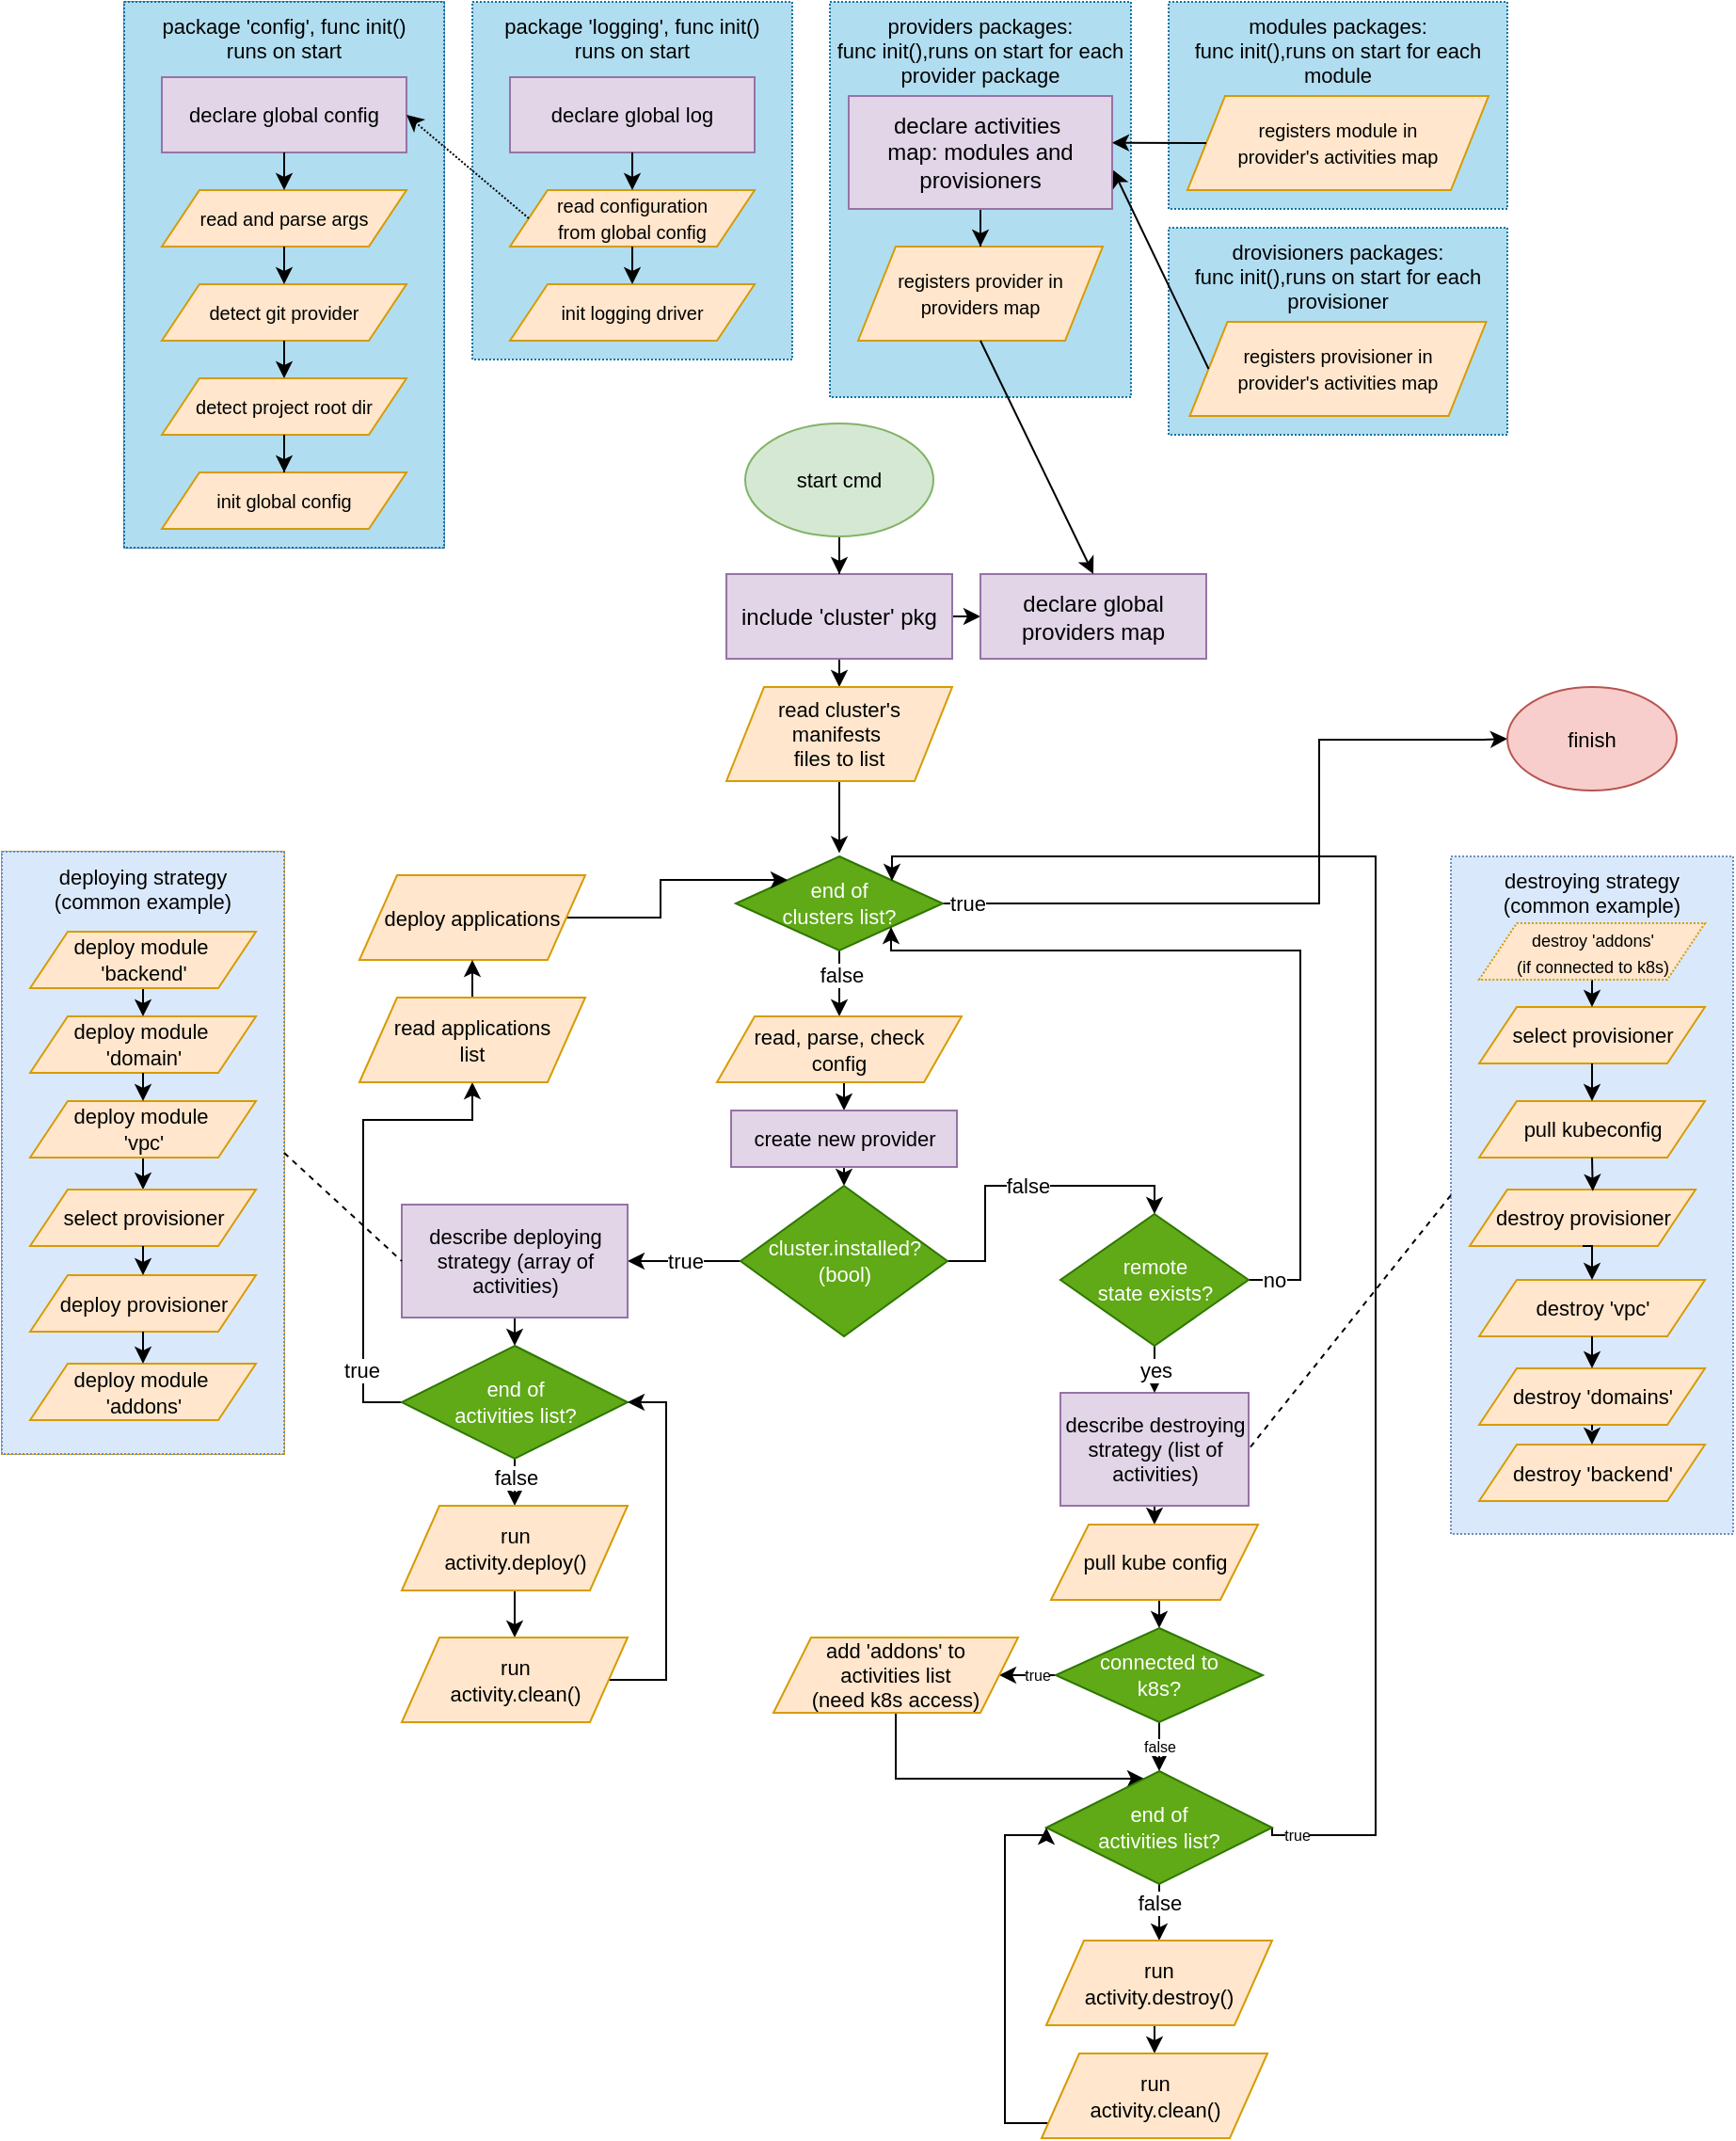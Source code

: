 <mxfile version="13.6.5" type="google"><diagram id="lv8hJAXQRjasITByGZXB" name="Page-1"><mxGraphModel dx="1809" dy="511" grid="1" gridSize="10" guides="1" tooltips="1" connect="1" arrows="1" fold="1" page="1" pageScale="1" pageWidth="827" pageHeight="1169" math="0" shadow="0"><root><mxCell id="0"/><mxCell id="1" parent="0"/><mxCell id="gsZpQvpNdaQD1JPp3SY0-86" style="edgeStyle=orthogonalEdgeStyle;rounded=0;orthogonalLoop=1;jettySize=auto;html=1;exitX=1;exitY=0.5;exitDx=0;exitDy=0;entryX=0;entryY=0.5;entryDx=0;entryDy=0;fontSize=11;" parent="1" source="gsZpQvpNdaQD1JPp3SY0-14" target="gsZpQvpNdaQD1JPp3SY0-84" edge="1"><mxGeometry relative="1" as="geometry"/></mxCell><mxCell id="gsZpQvpNdaQD1JPp3SY0-122" style="edgeStyle=orthogonalEdgeStyle;rounded=0;orthogonalLoop=1;jettySize=auto;html=1;exitX=0.5;exitY=1;exitDx=0;exitDy=0;entryX=0.5;entryY=0;entryDx=0;entryDy=0;fontSize=11;" parent="1" source="gsZpQvpNdaQD1JPp3SY0-14" target="gsZpQvpNdaQD1JPp3SY0-121" edge="1"><mxGeometry relative="1" as="geometry"/></mxCell><mxCell id="gsZpQvpNdaQD1JPp3SY0-14" value="include 'cluster' pkg" style="rounded=0;whiteSpace=wrap;html=1;fillColor=#e1d5e7;strokeColor=#9673a6;" parent="1" vertex="1"><mxGeometry x="335" y="324" width="120" height="45" as="geometry"/></mxCell><mxCell id="gsZpQvpNdaQD1JPp3SY0-26" value="" style="group" parent="1" vertex="1" connectable="0"><mxGeometry x="200" y="20" width="170" height="240" as="geometry"/></mxCell><mxCell id="gsZpQvpNdaQD1JPp3SY0-27" value="package 'logging', func init()&#10;runs on start" style="rounded=0;whiteSpace=wrap;dashed=1;dashPattern=1 1;labelPosition=center;verticalLabelPosition=middle;align=center;verticalAlign=top;horizontal=1;fontSize=11;fillColor=#b1ddf0;strokeColor=#10739e;" parent="gsZpQvpNdaQD1JPp3SY0-26" vertex="1"><mxGeometry width="170" height="190" as="geometry"/></mxCell><mxCell id="gsZpQvpNdaQD1JPp3SY0-28" value="declare global log" style="rounded=0;whiteSpace=wrap;html=1;labelBackgroundColor=none;fontSize=11;align=center;fillColor=#e1d5e7;strokeColor=#9673a6;" parent="gsZpQvpNdaQD1JPp3SY0-26" vertex="1"><mxGeometry x="20" y="40" width="130" height="40" as="geometry"/></mxCell><mxCell id="gsZpQvpNdaQD1JPp3SY0-29" value="&lt;font style=&quot;font-size: 10px&quot;&gt;read configuration&lt;br&gt;from global config&lt;br&gt;&lt;/font&gt;" style="shape=parallelogram;perimeter=parallelogramPerimeter;whiteSpace=wrap;html=1;fixedSize=1;labelBackgroundColor=none;fontSize=11;align=center;fillColor=#ffe6cc;strokeColor=#d79b00;" parent="gsZpQvpNdaQD1JPp3SY0-26" vertex="1"><mxGeometry x="20" y="100" width="130" height="30" as="geometry"/></mxCell><mxCell id="gsZpQvpNdaQD1JPp3SY0-30" style="edgeStyle=orthogonalEdgeStyle;rounded=0;orthogonalLoop=1;jettySize=auto;html=1;exitX=0.5;exitY=1;exitDx=0;exitDy=0;entryX=0.5;entryY=0;entryDx=0;entryDy=0;fontSize=11;" parent="gsZpQvpNdaQD1JPp3SY0-26" source="gsZpQvpNdaQD1JPp3SY0-28" target="gsZpQvpNdaQD1JPp3SY0-29" edge="1"><mxGeometry relative="1" as="geometry"/></mxCell><mxCell id="gsZpQvpNdaQD1JPp3SY0-32" value="&lt;span style=&quot;font-size: 10px&quot;&gt;init logging driver&lt;/span&gt;" style="shape=parallelogram;perimeter=parallelogramPerimeter;whiteSpace=wrap;html=1;fixedSize=1;labelBackgroundColor=none;fontSize=11;align=center;fillColor=#ffe6cc;strokeColor=#d79b00;" parent="gsZpQvpNdaQD1JPp3SY0-26" vertex="1"><mxGeometry x="20" y="150" width="130" height="30" as="geometry"/></mxCell><mxCell id="gsZpQvpNdaQD1JPp3SY0-33" style="edgeStyle=orthogonalEdgeStyle;rounded=0;orthogonalLoop=1;jettySize=auto;html=1;exitX=0.5;exitY=1;exitDx=0;exitDy=0;entryX=0.5;entryY=0;entryDx=0;entryDy=0;fontSize=11;" parent="gsZpQvpNdaQD1JPp3SY0-26" source="gsZpQvpNdaQD1JPp3SY0-29" target="gsZpQvpNdaQD1JPp3SY0-32" edge="1"><mxGeometry relative="1" as="geometry"/></mxCell><mxCell id="gsZpQvpNdaQD1JPp3SY0-35" style="edgeStyle=orthogonalEdgeStyle;rounded=0;orthogonalLoop=1;jettySize=auto;html=1;exitX=0.5;exitY=1;exitDx=0;exitDy=0;fontSize=11;" parent="gsZpQvpNdaQD1JPp3SY0-26" source="gsZpQvpNdaQD1JPp3SY0-27" target="gsZpQvpNdaQD1JPp3SY0-27" edge="1"><mxGeometry relative="1" as="geometry"/></mxCell><mxCell id="gsZpQvpNdaQD1JPp3SY0-41" value="" style="group;fillColor=#dae8fc;strokeColor=#6c8ebf;" parent="1" vertex="1" connectable="0"><mxGeometry x="15" y="20" width="170" height="290" as="geometry"/></mxCell><mxCell id="gsZpQvpNdaQD1JPp3SY0-15" value="package 'config', func init()&#10;runs on start" style="rounded=0;whiteSpace=wrap;dashed=1;dashPattern=1 1;labelPosition=center;verticalLabelPosition=middle;align=center;verticalAlign=top;horizontal=1;fontSize=11;container=0;fillColor=#b1ddf0;strokeColor=#10739e;" parent="gsZpQvpNdaQD1JPp3SY0-41" vertex="1"><mxGeometry width="170" height="290" as="geometry"/></mxCell><mxCell id="gsZpQvpNdaQD1JPp3SY0-16" value="declare global config" style="rounded=0;whiteSpace=wrap;html=1;labelBackgroundColor=none;fontSize=11;align=center;container=0;fillColor=#e1d5e7;strokeColor=#9673a6;" parent="gsZpQvpNdaQD1JPp3SY0-41" vertex="1"><mxGeometry x="20" y="40" width="130" height="40" as="geometry"/></mxCell><mxCell id="gsZpQvpNdaQD1JPp3SY0-17" value="&lt;font style=&quot;font-size: 10px&quot;&gt;read and parse args&lt;/font&gt;" style="shape=parallelogram;perimeter=parallelogramPerimeter;whiteSpace=wrap;html=1;fixedSize=1;labelBackgroundColor=none;fontSize=11;align=center;container=0;fillColor=#ffe6cc;strokeColor=#d79b00;" parent="gsZpQvpNdaQD1JPp3SY0-41" vertex="1"><mxGeometry x="20" y="100" width="130" height="30" as="geometry"/></mxCell><mxCell id="gsZpQvpNdaQD1JPp3SY0-18" style="edgeStyle=orthogonalEdgeStyle;rounded=0;orthogonalLoop=1;jettySize=auto;html=1;exitX=0.5;exitY=1;exitDx=0;exitDy=0;entryX=0.5;entryY=0;entryDx=0;entryDy=0;fontSize=11;" parent="gsZpQvpNdaQD1JPp3SY0-41" source="gsZpQvpNdaQD1JPp3SY0-16" target="gsZpQvpNdaQD1JPp3SY0-17" edge="1"><mxGeometry relative="1" as="geometry"/></mxCell><mxCell id="gsZpQvpNdaQD1JPp3SY0-19" value="&lt;font style=&quot;font-size: 10px&quot;&gt;detect git provider&lt;/font&gt;&lt;span style=&quot;color: rgba(0 , 0 , 0 , 0) ; font-family: monospace ; font-size: 0px&quot;&gt;%3CmxGraphModel%3E%3Croot%3E%3CmxCell%20id%3D%220%22%2F%3E%3CmxCell%20id%3D%221%22%20parent%3D%220%22%2F%3E%3CmxCell%20id%3D%222%22%20value%3D%22%26lt%3Bfont%20style%3D%26quot%3Bfont-size%3A%2010px%26quot%3B%26gt%3BRead%20and%20parse%20args%26lt%3B%2Ffont%26gt%3B%22%20style%3D%22shape%3Dparallelogram%3Bperimeter%3DparallelogramPerimeter%3BwhiteSpace%3Dwrap%3Bhtml%3D1%3BfixedSize%3D1%3BlabelBackgroundColor%3D%23FFFFFF%3BfontSize%3D11%3Balign%3Dcenter%3B%22%20vertex%3D%221%22%20parent%3D%221%22%3E%3CmxGeometry%20x%3D%22190%22%20y%3D%22130%22%20width%3D%22130%22%20height%3D%2230%22%20as%3D%22geometry%22%2F%3E%3C%2FmxCell%3E%3C%2Froot%3E%3C%2FmxGraphModel%3E&lt;/span&gt;&lt;span style=&quot;color: rgba(0 , 0 , 0 , 0) ; font-family: monospace ; font-size: 0px&quot;&gt;%3CmxGraphModel%3E%3Croot%3E%3CmxCell%20id%3D%220%22%2F%3E%3CmxCell%20id%3D%221%22%20parent%3D%220%22%2F%3E%3CmxCell%20id%3D%222%22%20value%3D%22%26lt%3Bfont%20style%3D%26quot%3Bfont-size%3A%2010px%26quot%3B%26gt%3BRead%20and%20parse%20args%26lt%3B%2Ffont%26gt%3B%22%20style%3D%22shape%3Dparallelogram%3Bperimeter%3DparallelogramPerimeter%3BwhiteSpace%3Dwrap%3Bhtml%3D1%3BfixedSize%3D1%3BlabelBackgroundColor%3D%23FFFFFF%3BfontSize%3D11%3Balign%3Dcenter%3B%22%20vertex%3D%221%22%20parent%3D%221%22%3E%3CmxGeometry%20x%3D%22190%22%20y%3D%22130%22%20width%3D%22130%22%20height%3D%2230%22%20as%3D%22geometry%22%2F%3E%3C%2FmxCell%3E%3C%2Froot%3E%3C%2FmxGraphModel%3E&lt;/span&gt;" style="shape=parallelogram;perimeter=parallelogramPerimeter;whiteSpace=wrap;html=1;fixedSize=1;labelBackgroundColor=none;fontSize=11;align=center;container=0;fillColor=#ffe6cc;strokeColor=#d79b00;" parent="gsZpQvpNdaQD1JPp3SY0-41" vertex="1"><mxGeometry x="20" y="150" width="130" height="30" as="geometry"/></mxCell><mxCell id="gsZpQvpNdaQD1JPp3SY0-20" style="edgeStyle=orthogonalEdgeStyle;rounded=0;orthogonalLoop=1;jettySize=auto;html=1;exitX=0.5;exitY=1;exitDx=0;exitDy=0;entryX=0.5;entryY=0;entryDx=0;entryDy=0;fontSize=11;" parent="gsZpQvpNdaQD1JPp3SY0-41" source="gsZpQvpNdaQD1JPp3SY0-17" target="gsZpQvpNdaQD1JPp3SY0-19" edge="1"><mxGeometry relative="1" as="geometry"/></mxCell><mxCell id="gsZpQvpNdaQD1JPp3SY0-21" value="&lt;span style=&quot;font-size: 10px&quot;&gt;detect project root dir&lt;/span&gt;" style="shape=parallelogram;perimeter=parallelogramPerimeter;whiteSpace=wrap;html=1;fixedSize=1;labelBackgroundColor=none;fontSize=11;align=center;container=0;fillColor=#ffe6cc;strokeColor=#d79b00;" parent="gsZpQvpNdaQD1JPp3SY0-41" vertex="1"><mxGeometry x="20" y="200" width="130" height="30" as="geometry"/></mxCell><mxCell id="gsZpQvpNdaQD1JPp3SY0-25" style="edgeStyle=orthogonalEdgeStyle;rounded=0;orthogonalLoop=1;jettySize=auto;html=1;exitX=0.5;exitY=1;exitDx=0;exitDy=0;entryX=0.5;entryY=0;entryDx=0;entryDy=0;fontSize=11;" parent="gsZpQvpNdaQD1JPp3SY0-41" source="gsZpQvpNdaQD1JPp3SY0-19" target="gsZpQvpNdaQD1JPp3SY0-21" edge="1"><mxGeometry relative="1" as="geometry"/></mxCell><mxCell id="gsZpQvpNdaQD1JPp3SY0-37" value="&lt;span style=&quot;font-size: 10px&quot;&gt;init global config&lt;/span&gt;" style="shape=parallelogram;perimeter=parallelogramPerimeter;whiteSpace=wrap;html=1;fixedSize=1;labelBackgroundColor=none;fontSize=11;align=center;container=0;fillColor=#ffe6cc;strokeColor=#d79b00;" parent="gsZpQvpNdaQD1JPp3SY0-41" vertex="1"><mxGeometry x="20" y="250" width="130" height="30" as="geometry"/></mxCell><mxCell id="gsZpQvpNdaQD1JPp3SY0-38" style="edgeStyle=orthogonalEdgeStyle;rounded=0;orthogonalLoop=1;jettySize=auto;html=1;exitX=0.5;exitY=1;exitDx=0;exitDy=0;fontSize=11;" parent="gsZpQvpNdaQD1JPp3SY0-41" source="gsZpQvpNdaQD1JPp3SY0-21" target="gsZpQvpNdaQD1JPp3SY0-37" edge="1"><mxGeometry relative="1" as="geometry"/></mxCell><mxCell id="gsZpQvpNdaQD1JPp3SY0-42" value="" style="group" parent="1" vertex="1" connectable="0"><mxGeometry x="390" y="20" width="170" height="240" as="geometry"/></mxCell><mxCell id="gsZpQvpNdaQD1JPp3SY0-43" value="providers packages:&#10;func init(),runs on start for each provider package" style="rounded=0;whiteSpace=wrap;dashed=1;dashPattern=1 1;labelPosition=center;verticalLabelPosition=middle;align=center;verticalAlign=top;horizontal=1;fontSize=11;fillColor=#b1ddf0;strokeColor=#10739e;" parent="gsZpQvpNdaQD1JPp3SY0-42" vertex="1"><mxGeometry width="160" height="210" as="geometry"/></mxCell><mxCell id="gsZpQvpNdaQD1JPp3SY0-47" value="&lt;span style=&quot;font-size: 10px&quot;&gt;registers provider in&lt;br&gt;providers map&lt;br&gt;&lt;/span&gt;" style="shape=parallelogram;perimeter=parallelogramPerimeter;whiteSpace=wrap;html=1;fixedSize=1;labelBackgroundColor=none;fontSize=11;align=center;fillColor=#ffe6cc;strokeColor=#d79b00;" parent="gsZpQvpNdaQD1JPp3SY0-42" vertex="1"><mxGeometry x="15" y="130" width="130" height="50" as="geometry"/></mxCell><mxCell id="gsZpQvpNdaQD1JPp3SY0-49" style="edgeStyle=orthogonalEdgeStyle;rounded=0;orthogonalLoop=1;jettySize=auto;html=1;exitX=0.5;exitY=1;exitDx=0;exitDy=0;fontSize=11;" parent="gsZpQvpNdaQD1JPp3SY0-42" source="gsZpQvpNdaQD1JPp3SY0-43" target="gsZpQvpNdaQD1JPp3SY0-43" edge="1"><mxGeometry relative="1" as="geometry"/></mxCell><mxCell id="gsZpQvpNdaQD1JPp3SY0-53" style="edgeStyle=orthogonalEdgeStyle;rounded=0;orthogonalLoop=1;jettySize=auto;html=1;exitX=0.5;exitY=1;exitDx=0;exitDy=0;fontSize=11;" parent="gsZpQvpNdaQD1JPp3SY0-42" source="gsZpQvpNdaQD1JPp3SY0-51" target="gsZpQvpNdaQD1JPp3SY0-47" edge="1"><mxGeometry relative="1" as="geometry"/></mxCell><mxCell id="gsZpQvpNdaQD1JPp3SY0-51" value="declare activities&amp;nbsp;&lt;br&gt;map: modules and provisioners" style="rounded=0;whiteSpace=wrap;html=1;fillColor=#e1d5e7;strokeColor=#9673a6;" parent="gsZpQvpNdaQD1JPp3SY0-42" vertex="1"><mxGeometry x="10" y="50" width="140" height="60" as="geometry"/></mxCell><mxCell id="gsZpQvpNdaQD1JPp3SY0-54" style="edgeStyle=orthogonalEdgeStyle;rounded=0;orthogonalLoop=1;jettySize=auto;html=1;exitX=0.5;exitY=1;exitDx=0;exitDy=0;fontSize=11;" parent="gsZpQvpNdaQD1JPp3SY0-42" source="gsZpQvpNdaQD1JPp3SY0-43" target="gsZpQvpNdaQD1JPp3SY0-43" edge="1"><mxGeometry relative="1" as="geometry"/></mxCell><mxCell id="gsZpQvpNdaQD1JPp3SY0-70" value="" style="group" parent="1" vertex="1" connectable="0"><mxGeometry x="570" y="20" width="180" height="110" as="geometry"/></mxCell><mxCell id="gsZpQvpNdaQD1JPp3SY0-56" value="modules packages:&#10;func init(),runs on start for each module" style="rounded=0;whiteSpace=wrap;dashed=1;dashPattern=1 1;labelPosition=center;verticalLabelPosition=middle;align=center;verticalAlign=top;horizontal=1;fontSize=11;fillColor=#b1ddf0;strokeColor=#10739e;" parent="gsZpQvpNdaQD1JPp3SY0-70" vertex="1"><mxGeometry width="180" height="110" as="geometry"/></mxCell><mxCell id="gsZpQvpNdaQD1JPp3SY0-57" value="&lt;span style=&quot;font-size: 10px&quot;&gt;registers module in &lt;br&gt;provider's activities map&lt;br&gt;&lt;/span&gt;" style="shape=parallelogram;perimeter=parallelogramPerimeter;whiteSpace=wrap;html=1;fixedSize=1;labelBackgroundColor=none;fontSize=11;align=center;fillColor=#ffe6cc;strokeColor=#d79b00;" parent="gsZpQvpNdaQD1JPp3SY0-70" vertex="1"><mxGeometry x="10" y="50" width="160" height="50" as="geometry"/></mxCell><mxCell id="gsZpQvpNdaQD1JPp3SY0-58" style="edgeStyle=orthogonalEdgeStyle;rounded=0;orthogonalLoop=1;jettySize=auto;html=1;exitX=0.5;exitY=1;exitDx=0;exitDy=0;fontSize=11;" parent="gsZpQvpNdaQD1JPp3SY0-70" source="gsZpQvpNdaQD1JPp3SY0-56" target="gsZpQvpNdaQD1JPp3SY0-56" edge="1"><mxGeometry relative="1" as="geometry"/></mxCell><mxCell id="gsZpQvpNdaQD1JPp3SY0-61" style="edgeStyle=orthogonalEdgeStyle;rounded=0;orthogonalLoop=1;jettySize=auto;html=1;exitX=0.5;exitY=1;exitDx=0;exitDy=0;fontSize=11;" parent="gsZpQvpNdaQD1JPp3SY0-70" source="gsZpQvpNdaQD1JPp3SY0-56" target="gsZpQvpNdaQD1JPp3SY0-56" edge="1"><mxGeometry relative="1" as="geometry"/></mxCell><mxCell id="gsZpQvpNdaQD1JPp3SY0-62" style="edgeStyle=orthogonalEdgeStyle;rounded=0;orthogonalLoop=1;jettySize=auto;html=1;exitX=0.5;exitY=1;exitDx=0;exitDy=0;fontSize=11;" parent="gsZpQvpNdaQD1JPp3SY0-70" source="gsZpQvpNdaQD1JPp3SY0-56" target="gsZpQvpNdaQD1JPp3SY0-56" edge="1"><mxGeometry relative="1" as="geometry"/></mxCell><mxCell id="gsZpQvpNdaQD1JPp3SY0-71" value="" style="group" parent="1" vertex="1" connectable="0"><mxGeometry x="570" y="140" width="180" height="110" as="geometry"/></mxCell><mxCell id="gsZpQvpNdaQD1JPp3SY0-72" value="drovisioners packages:&#10;func init(),runs on start for each provisioner" style="rounded=0;whiteSpace=wrap;dashed=1;dashPattern=1 1;labelPosition=center;verticalLabelPosition=middle;align=center;verticalAlign=top;horizontal=1;fontSize=11;fillColor=#b1ddf0;strokeColor=#10739e;" parent="gsZpQvpNdaQD1JPp3SY0-71" vertex="1"><mxGeometry width="180" height="110" as="geometry"/></mxCell><mxCell id="gsZpQvpNdaQD1JPp3SY0-73" value="&lt;span style=&quot;font-size: 10px&quot;&gt;registers provisioner in &lt;br&gt;provider's activities map&lt;br&gt;&lt;/span&gt;" style="shape=parallelogram;perimeter=parallelogramPerimeter;whiteSpace=wrap;html=1;fixedSize=1;labelBackgroundColor=none;fontSize=11;align=center;fillColor=#ffe6cc;strokeColor=#d79b00;" parent="gsZpQvpNdaQD1JPp3SY0-71" vertex="1"><mxGeometry x="11.25" y="50" width="157.5" height="50" as="geometry"/></mxCell><mxCell id="gsZpQvpNdaQD1JPp3SY0-74" style="edgeStyle=orthogonalEdgeStyle;rounded=0;orthogonalLoop=1;jettySize=auto;html=1;exitX=0.5;exitY=1;exitDx=0;exitDy=0;fontSize=11;" parent="gsZpQvpNdaQD1JPp3SY0-71" source="gsZpQvpNdaQD1JPp3SY0-72" target="gsZpQvpNdaQD1JPp3SY0-72" edge="1"><mxGeometry relative="1" as="geometry"/></mxCell><mxCell id="gsZpQvpNdaQD1JPp3SY0-75" style="edgeStyle=orthogonalEdgeStyle;rounded=0;orthogonalLoop=1;jettySize=auto;html=1;exitX=0.5;exitY=1;exitDx=0;exitDy=0;fontSize=11;" parent="gsZpQvpNdaQD1JPp3SY0-71" source="gsZpQvpNdaQD1JPp3SY0-72" target="gsZpQvpNdaQD1JPp3SY0-72" edge="1"><mxGeometry relative="1" as="geometry"/></mxCell><mxCell id="gsZpQvpNdaQD1JPp3SY0-76" style="edgeStyle=orthogonalEdgeStyle;rounded=0;orthogonalLoop=1;jettySize=auto;html=1;exitX=0.5;exitY=1;exitDx=0;exitDy=0;fontSize=11;" parent="gsZpQvpNdaQD1JPp3SY0-71" source="gsZpQvpNdaQD1JPp3SY0-72" target="gsZpQvpNdaQD1JPp3SY0-72" edge="1"><mxGeometry relative="1" as="geometry"/></mxCell><mxCell id="gsZpQvpNdaQD1JPp3SY0-92" style="edgeStyle=orthogonalEdgeStyle;rounded=0;orthogonalLoop=1;jettySize=auto;html=1;entryX=0.5;entryY=0;entryDx=0;entryDy=0;fontSize=11;" parent="1" source="gsZpQvpNdaQD1JPp3SY0-79" target="gsZpQvpNdaQD1JPp3SY0-14" edge="1"><mxGeometry relative="1" as="geometry"/></mxCell><mxCell id="gsZpQvpNdaQD1JPp3SY0-79" value="start cmd" style="ellipse;whiteSpace=wrap;html=1;labelBackgroundColor=none;fontSize=11;align=center;fillColor=#d5e8d4;strokeColor=#82b366;" parent="1" vertex="1"><mxGeometry x="345" y="244" width="100" height="60" as="geometry"/></mxCell><mxCell id="gsZpQvpNdaQD1JPp3SY0-84" value="&lt;span style=&quot;font-size: 12px&quot;&gt;declare global providers map&lt;/span&gt;" style="rounded=0;whiteSpace=wrap;html=1;labelBackgroundColor=none;fontSize=11;align=center;fillColor=#e1d5e7;strokeColor=#9673a6;" parent="1" vertex="1"><mxGeometry x="470" y="324" width="120" height="45" as="geometry"/></mxCell><mxCell id="gsZpQvpNdaQD1JPp3SY0-90" style="edgeStyle=orthogonalEdgeStyle;rounded=0;orthogonalLoop=1;jettySize=auto;html=1;exitX=0.5;exitY=1;exitDx=0;exitDy=0;fontSize=11;" parent="1" edge="1"><mxGeometry relative="1" as="geometry"><mxPoint x="395" y="434.0" as="sourcePoint"/><mxPoint x="395" y="434.0" as="targetPoint"/></mxGeometry></mxCell><mxCell id="gsZpQvpNdaQD1JPp3SY0-96" style="edgeStyle=orthogonalEdgeStyle;rounded=0;orthogonalLoop=1;jettySize=auto;html=1;exitX=0.5;exitY=1;exitDx=0;exitDy=0;fontSize=11;entryX=0.5;entryY=0;entryDx=0;entryDy=0;" parent="1" source="gsZpQvpNdaQD1JPp3SY0-94" target="gsZpQvpNdaQD1JPp3SY0-101" edge="1"><mxGeometry relative="1" as="geometry"><mxPoint x="395" y="534" as="targetPoint"/></mxGeometry></mxCell><mxCell id="gsZpQvpNdaQD1JPp3SY0-97" value="false" style="edgeLabel;html=1;align=center;verticalAlign=middle;resizable=0;points=[];fontSize=11;" parent="gsZpQvpNdaQD1JPp3SY0-96" vertex="1" connectable="0"><mxGeometry x="-0.296" y="1" relative="1" as="geometry"><mxPoint as="offset"/></mxGeometry></mxCell><mxCell id="gsZpQvpNdaQD1JPp3SY0-126" value="true" style="edgeStyle=orthogonalEdgeStyle;rounded=0;orthogonalLoop=1;jettySize=auto;html=1;exitX=1;exitY=0.5;exitDx=0;exitDy=0;fontSize=11;entryX=0;entryY=0.5;entryDx=0;entryDy=0;" parent="1" source="gsZpQvpNdaQD1JPp3SY0-94" target="gsZpQvpNdaQD1JPp3SY0-127" edge="1"><mxGeometry x="-0.932" relative="1" as="geometry"><mxPoint x="590" y="499" as="targetPoint"/><Array as="points"><mxPoint x="650" y="499"/><mxPoint x="650" y="412"/><mxPoint x="737" y="412"/></Array><mxPoint as="offset"/></mxGeometry></mxCell><mxCell id="gsZpQvpNdaQD1JPp3SY0-94" value="end of &lt;br&gt;clusters list?" style="rhombus;whiteSpace=wrap;html=1;labelBackgroundColor=none;fontSize=11;align=center;fillColor=#60a917;strokeColor=#2D7600;fontColor=#ffffff;" parent="1" vertex="1"><mxGeometry x="340" y="474" width="110" height="50" as="geometry"/></mxCell><mxCell id="gsZpQvpNdaQD1JPp3SY0-103" style="edgeStyle=orthogonalEdgeStyle;rounded=0;orthogonalLoop=1;jettySize=auto;html=1;exitX=0.5;exitY=1;exitDx=0;exitDy=0;entryX=0.5;entryY=0;entryDx=0;entryDy=0;fontSize=11;" parent="1" source="gsZpQvpNdaQD1JPp3SY0-101" edge="1"><mxGeometry relative="1" as="geometry"><mxPoint x="397.5" y="609" as="targetPoint"/></mxGeometry></mxCell><mxCell id="gsZpQvpNdaQD1JPp3SY0-101" value="read, parse, check&lt;br&gt;config" style="shape=parallelogram;perimeter=parallelogramPerimeter;whiteSpace=wrap;html=1;fixedSize=1;labelBackgroundColor=none;fontSize=11;align=center;fillColor=#ffe6cc;strokeColor=#d79b00;" parent="1" vertex="1"><mxGeometry x="330" y="559" width="130" height="35" as="geometry"/></mxCell><mxCell id="gsZpQvpNdaQD1JPp3SY0-200" style="edgeStyle=none;rounded=0;orthogonalLoop=1;jettySize=auto;html=1;exitX=0.5;exitY=1;exitDx=0;exitDy=0;entryX=0.5;entryY=0;entryDx=0;entryDy=0;dashed=1;fontSize=11;fontColor=#000000;" parent="1" source="gsZpQvpNdaQD1JPp3SY0-104" target="gsZpQvpNdaQD1JPp3SY0-105" edge="1"><mxGeometry relative="1" as="geometry"/></mxCell><mxCell id="gsZpQvpNdaQD1JPp3SY0-104" value="create new provider" style="rounded=0;whiteSpace=wrap;html=1;labelBackgroundColor=none;fontSize=11;align=center;fillColor=#e1d5e7;strokeColor=#9673a6;" parent="1" vertex="1"><mxGeometry x="337.5" y="609" width="120" height="30" as="geometry"/></mxCell><mxCell id="gsZpQvpNdaQD1JPp3SY0-118" value="false" style="edgeStyle=orthogonalEdgeStyle;rounded=0;orthogonalLoop=1;jettySize=auto;html=1;exitX=1;exitY=0.5;exitDx=0;exitDy=0;entryX=0.5;entryY=0;entryDx=0;entryDy=0;fontSize=11;" parent="1" source="gsZpQvpNdaQD1JPp3SY0-105" target="gsZpQvpNdaQD1JPp3SY0-112" edge="1"><mxGeometry relative="1" as="geometry"><Array as="points"><mxPoint x="472.5" y="689"/><mxPoint x="472.5" y="649"/><mxPoint x="562.5" y="649"/></Array></mxGeometry></mxCell><mxCell id="gsZpQvpNdaQD1JPp3SY0-120" value="true" style="edgeStyle=orthogonalEdgeStyle;rounded=0;orthogonalLoop=1;jettySize=auto;html=1;exitX=0;exitY=0.5;exitDx=0;exitDy=0;entryX=1;entryY=0.5;entryDx=0;entryDy=0;fontSize=11;" parent="1" source="gsZpQvpNdaQD1JPp3SY0-105" target="gsZpQvpNdaQD1JPp3SY0-109" edge="1"><mxGeometry relative="1" as="geometry"/></mxCell><mxCell id="gsZpQvpNdaQD1JPp3SY0-105" value="cluster.installed?&lt;br&gt;(bool)" style="rhombus;whiteSpace=wrap;html=1;labelBackgroundColor=none;fontSize=11;align=center;fillColor=#60a917;strokeColor=#2D7600;fontColor=#ffffff;" parent="1" vertex="1"><mxGeometry x="342.5" y="649" width="110" height="80" as="geometry"/></mxCell><mxCell id="gsZpQvpNdaQD1JPp3SY0-107" style="rounded=0;orthogonalLoop=1;jettySize=auto;html=1;exitX=0;exitY=0.5;exitDx=0;exitDy=0;entryX=1;entryY=0.414;entryDx=0;entryDy=0;entryPerimeter=0;fontSize=11;" parent="1" source="gsZpQvpNdaQD1JPp3SY0-57" target="gsZpQvpNdaQD1JPp3SY0-51" edge="1"><mxGeometry relative="1" as="geometry"/></mxCell><mxCell id="gsZpQvpNdaQD1JPp3SY0-106" value="" style="endArrow=classic;html=1;fontSize=11;entryX=1.004;entryY=0.656;entryDx=0;entryDy=0;entryPerimeter=0;exitX=0;exitY=0.5;exitDx=0;exitDy=0;" parent="1" source="gsZpQvpNdaQD1JPp3SY0-73" target="gsZpQvpNdaQD1JPp3SY0-51" edge="1"><mxGeometry width="50" height="50" relative="1" as="geometry"><mxPoint x="570" y="200" as="sourcePoint"/><mxPoint x="620" y="150" as="targetPoint"/></mxGeometry></mxCell><mxCell id="gsZpQvpNdaQD1JPp3SY0-108" style="edgeStyle=none;rounded=0;orthogonalLoop=1;jettySize=auto;html=1;exitX=0.5;exitY=1;exitDx=0;exitDy=0;entryX=0.5;entryY=0;entryDx=0;entryDy=0;fontSize=11;" parent="1" source="gsZpQvpNdaQD1JPp3SY0-47" target="gsZpQvpNdaQD1JPp3SY0-84" edge="1"><mxGeometry relative="1" as="geometry"/></mxCell><mxCell id="gsZpQvpNdaQD1JPp3SY0-152" style="edgeStyle=orthogonalEdgeStyle;rounded=0;orthogonalLoop=1;jettySize=auto;html=1;exitX=0.5;exitY=1;exitDx=0;exitDy=0;entryX=0.5;entryY=0;entryDx=0;entryDy=0;fontSize=8;" parent="1" source="gsZpQvpNdaQD1JPp3SY0-109" target="gsZpQvpNdaQD1JPp3SY0-124" edge="1"><mxGeometry relative="1" as="geometry"/></mxCell><mxCell id="gsZpQvpNdaQD1JPp3SY0-109" value="describe deploying strategy (array of activities)" style="rounded=0;whiteSpace=wrap;html=1;labelBackgroundColor=none;fontSize=11;align=center;fillColor=#e1d5e7;strokeColor=#9673a6;" parent="1" vertex="1"><mxGeometry x="162.5" y="659" width="120" height="60" as="geometry"/></mxCell><mxCell id="gsZpQvpNdaQD1JPp3SY0-148" style="edgeStyle=orthogonalEdgeStyle;rounded=0;orthogonalLoop=1;jettySize=auto;html=1;exitX=0.5;exitY=1;exitDx=0;exitDy=0;entryX=0.5;entryY=0;entryDx=0;entryDy=0;fontSize=11;" parent="1" source="gsZpQvpNdaQD1JPp3SY0-110" target="gsZpQvpNdaQD1JPp3SY0-113" edge="1"><mxGeometry relative="1" as="geometry"/></mxCell><mxCell id="gsZpQvpNdaQD1JPp3SY0-110" value="describe destroying strategy (list of activities)" style="rounded=0;whiteSpace=wrap;html=1;labelBackgroundColor=none;fontSize=11;align=center;fillColor=#e1d5e7;strokeColor=#9673a6;" parent="1" vertex="1"><mxGeometry x="512.5" y="759" width="100" height="60" as="geometry"/></mxCell><mxCell id="gsZpQvpNdaQD1JPp3SY0-119" value="yes" style="edgeStyle=orthogonalEdgeStyle;rounded=0;orthogonalLoop=1;jettySize=auto;html=1;exitX=0.5;exitY=1;exitDx=0;exitDy=0;entryX=0.5;entryY=0;entryDx=0;entryDy=0;fontSize=11;" parent="1" source="gsZpQvpNdaQD1JPp3SY0-112" target="gsZpQvpNdaQD1JPp3SY0-110" edge="1"><mxGeometry relative="1" as="geometry"/></mxCell><mxCell id="gsZpQvpNdaQD1JPp3SY0-201" style="edgeStyle=orthogonalEdgeStyle;rounded=0;orthogonalLoop=1;jettySize=auto;html=1;exitX=1;exitY=0.5;exitDx=0;exitDy=0;fontSize=11;fontColor=#000000;entryX=1;entryY=1;entryDx=0;entryDy=0;" parent="1" source="gsZpQvpNdaQD1JPp3SY0-112" target="gsZpQvpNdaQD1JPp3SY0-94" edge="1"><mxGeometry relative="1" as="geometry"><mxPoint x="440" y="504" as="targetPoint"/><Array as="points"><mxPoint x="640" y="699"/><mxPoint x="640" y="524"/><mxPoint x="422" y="524"/></Array></mxGeometry></mxCell><mxCell id="gsZpQvpNdaQD1JPp3SY0-202" value="no" style="edgeLabel;html=1;align=center;verticalAlign=middle;resizable=0;points=[];fontSize=11;fontColor=#000000;" parent="gsZpQvpNdaQD1JPp3SY0-201" vertex="1" connectable="0"><mxGeometry x="-0.905" relative="1" as="geometry"><mxPoint x="-7.5" y="-0.02" as="offset"/></mxGeometry></mxCell><mxCell id="gsZpQvpNdaQD1JPp3SY0-112" value="remote &lt;br&gt;state exists?" style="rhombus;whiteSpace=wrap;html=1;labelBackgroundColor=none;fontSize=11;align=center;fillColor=#60a917;strokeColor=#2D7600;fontColor=#ffffff;" parent="1" vertex="1"><mxGeometry x="512.5" y="664" width="100" height="70" as="geometry"/></mxCell><mxCell id="gsZpQvpNdaQD1JPp3SY0-135" style="edgeStyle=orthogonalEdgeStyle;rounded=0;orthogonalLoop=1;jettySize=auto;html=1;exitX=0.5;exitY=1;exitDx=0;exitDy=0;entryX=0.5;entryY=0;entryDx=0;entryDy=0;fontSize=11;" parent="1" source="gsZpQvpNdaQD1JPp3SY0-113" target="gsZpQvpNdaQD1JPp3SY0-114" edge="1"><mxGeometry relative="1" as="geometry"/></mxCell><mxCell id="gsZpQvpNdaQD1JPp3SY0-113" value="pull kube config" style="shape=parallelogram;perimeter=parallelogramPerimeter;whiteSpace=wrap;html=1;fixedSize=1;labelBackgroundColor=none;fontSize=11;align=center;fillColor=#ffe6cc;strokeColor=#d79b00;" parent="1" vertex="1"><mxGeometry x="507.5" y="829" width="110" height="40" as="geometry"/></mxCell><mxCell id="gsZpQvpNdaQD1JPp3SY0-116" value="true" style="edgeStyle=orthogonalEdgeStyle;rounded=0;orthogonalLoop=1;jettySize=auto;html=1;exitX=0;exitY=0.5;exitDx=0;exitDy=0;entryX=1;entryY=0.5;entryDx=0;entryDy=0;fontSize=8;" parent="1" source="gsZpQvpNdaQD1JPp3SY0-114" target="gsZpQvpNdaQD1JPp3SY0-115" edge="1"><mxGeometry x="-0.333" relative="1" as="geometry"><mxPoint as="offset"/></mxGeometry></mxCell><mxCell id="gsZpQvpNdaQD1JPp3SY0-142" value="false" style="edgeStyle=orthogonalEdgeStyle;rounded=0;orthogonalLoop=1;jettySize=auto;html=1;exitX=0.5;exitY=1;exitDx=0;exitDy=0;fontSize=8;" parent="1" source="gsZpQvpNdaQD1JPp3SY0-114" target="gsZpQvpNdaQD1JPp3SY0-137" edge="1"><mxGeometry relative="1" as="geometry"/></mxCell><mxCell id="gsZpQvpNdaQD1JPp3SY0-114" value="connected to &lt;br&gt;k8s?" style="rhombus;whiteSpace=wrap;html=1;labelBackgroundColor=none;fontSize=11;align=center;fillColor=#60a917;strokeColor=#2D7600;fontColor=#ffffff;" parent="1" vertex="1"><mxGeometry x="510" y="884" width="110" height="50" as="geometry"/></mxCell><mxCell id="gsZpQvpNdaQD1JPp3SY0-145" style="edgeStyle=orthogonalEdgeStyle;rounded=0;orthogonalLoop=1;jettySize=auto;html=1;exitX=0.5;exitY=1;exitDx=0;exitDy=0;fontSize=11;" parent="1" source="gsZpQvpNdaQD1JPp3SY0-115" target="gsZpQvpNdaQD1JPp3SY0-137" edge="1"><mxGeometry relative="1" as="geometry"><mxPoint x="520" y="954" as="targetPoint"/><Array as="points"><mxPoint x="425" y="964"/><mxPoint x="533" y="964"/></Array></mxGeometry></mxCell><mxCell id="gsZpQvpNdaQD1JPp3SY0-115" value="add 'addons' to &lt;br&gt;activities list&lt;br&gt;(need k8s access)" style="shape=parallelogram;perimeter=parallelogramPerimeter;whiteSpace=wrap;html=1;fixedSize=1;labelBackgroundColor=none;fontSize=11;align=center;fillColor=#ffe6cc;strokeColor=#d79b00;" parent="1" vertex="1"><mxGeometry x="360" y="889" width="130" height="40" as="geometry"/></mxCell><mxCell id="gsZpQvpNdaQD1JPp3SY0-123" style="edgeStyle=orthogonalEdgeStyle;rounded=0;orthogonalLoop=1;jettySize=auto;html=1;exitX=0.5;exitY=1;exitDx=0;exitDy=0;entryX=0.5;entryY=-0.034;entryDx=0;entryDy=0;entryPerimeter=0;fontSize=11;" parent="1" source="gsZpQvpNdaQD1JPp3SY0-121" target="gsZpQvpNdaQD1JPp3SY0-94" edge="1"><mxGeometry relative="1" as="geometry"/></mxCell><mxCell id="gsZpQvpNdaQD1JPp3SY0-121" value="&lt;span&gt;read cluster's manifests&amp;nbsp;&lt;/span&gt;&lt;br&gt;&lt;div&gt;files to list&lt;/div&gt;" style="shape=parallelogram;perimeter=parallelogramPerimeter;whiteSpace=wrap;html=1;fixedSize=1;labelBackgroundColor=none;fontSize=11;align=center;fillColor=#ffe6cc;strokeColor=#d79b00;" parent="1" vertex="1"><mxGeometry x="335" y="384" width="120" height="50" as="geometry"/></mxCell><mxCell id="gsZpQvpNdaQD1JPp3SY0-131" value="false" style="edgeStyle=orthogonalEdgeStyle;rounded=0;orthogonalLoop=1;jettySize=auto;html=1;exitX=0.5;exitY=1;exitDx=0;exitDy=0;entryX=0.5;entryY=0;entryDx=0;entryDy=0;fontSize=11;" parent="1" source="gsZpQvpNdaQD1JPp3SY0-124" target="gsZpQvpNdaQD1JPp3SY0-129" edge="1"><mxGeometry x="-0.2" relative="1" as="geometry"><mxPoint as="offset"/></mxGeometry></mxCell><mxCell id="gsZpQvpNdaQD1JPp3SY0-208" style="edgeStyle=orthogonalEdgeStyle;rounded=0;orthogonalLoop=1;jettySize=auto;html=1;exitX=0;exitY=0.5;exitDx=0;exitDy=0;fontSize=11;fontColor=#000000;entryX=0.5;entryY=1;entryDx=0;entryDy=0;" parent="1" source="gsZpQvpNdaQD1JPp3SY0-124" target="gsZpQvpNdaQD1JPp3SY0-162" edge="1"><mxGeometry relative="1" as="geometry"><mxPoint x="210" y="614" as="targetPoint"/><Array as="points"><mxPoint x="142" y="764"/><mxPoint x="142" y="614"/><mxPoint x="200" y="614"/></Array></mxGeometry></mxCell><mxCell id="gsZpQvpNdaQD1JPp3SY0-212" value="true" style="edgeLabel;html=1;align=center;verticalAlign=middle;resizable=0;points=[];fontSize=11;fontColor=#000000;" parent="gsZpQvpNdaQD1JPp3SY0-208" vertex="1" connectable="0"><mxGeometry x="-0.835" y="-17" relative="1" as="geometry"><mxPoint x="-18" y="-17" as="offset"/></mxGeometry></mxCell><mxCell id="gsZpQvpNdaQD1JPp3SY0-124" value="end of &lt;br&gt;activities list?" style="rhombus;whiteSpace=wrap;html=1;labelBackgroundColor=none;fontSize=11;align=center;fillColor=#60a917;strokeColor=#2D7600;fontColor=#ffffff;" parent="1" vertex="1"><mxGeometry x="162.5" y="734" width="120" height="60" as="geometry"/></mxCell><mxCell id="gsZpQvpNdaQD1JPp3SY0-127" value="finish" style="ellipse;whiteSpace=wrap;html=1;labelBackgroundColor=none;fontSize=11;align=center;fillColor=#f8cecc;strokeColor=#b85450;" parent="1" vertex="1"><mxGeometry x="750" y="384" width="90" height="55" as="geometry"/></mxCell><mxCell id="gsZpQvpNdaQD1JPp3SY0-133" style="edgeStyle=orthogonalEdgeStyle;rounded=0;orthogonalLoop=1;jettySize=auto;html=1;exitX=0.5;exitY=1;exitDx=0;exitDy=0;entryX=0.5;entryY=0;entryDx=0;entryDy=0;fontSize=11;" parent="1" source="gsZpQvpNdaQD1JPp3SY0-129" target="gsZpQvpNdaQD1JPp3SY0-132" edge="1"><mxGeometry relative="1" as="geometry"/></mxCell><mxCell id="gsZpQvpNdaQD1JPp3SY0-129" value="run&lt;br&gt;activity.deploy()" style="shape=parallelogram;perimeter=parallelogramPerimeter;whiteSpace=wrap;html=1;fixedSize=1;labelBackgroundColor=none;fontSize=11;align=center;fillColor=#ffe6cc;strokeColor=#d79b00;" parent="1" vertex="1"><mxGeometry x="162.5" y="819" width="120" height="45" as="geometry"/></mxCell><mxCell id="gsZpQvpNdaQD1JPp3SY0-207" style="edgeStyle=orthogonalEdgeStyle;rounded=0;orthogonalLoop=1;jettySize=auto;html=1;exitX=1;exitY=0.5;exitDx=0;exitDy=0;entryX=1;entryY=0.5;entryDx=0;entryDy=0;fontSize=11;fontColor=#000000;" parent="1" source="gsZpQvpNdaQD1JPp3SY0-132" target="gsZpQvpNdaQD1JPp3SY0-124" edge="1"><mxGeometry relative="1" as="geometry"><Array as="points"><mxPoint x="303" y="912"/><mxPoint x="303" y="764"/></Array></mxGeometry></mxCell><mxCell id="gsZpQvpNdaQD1JPp3SY0-132" value="run&lt;br&gt;activity.clean()" style="shape=parallelogram;perimeter=parallelogramPerimeter;whiteSpace=wrap;html=1;fixedSize=1;labelBackgroundColor=none;fontSize=11;align=center;fillColor=#ffe6cc;strokeColor=#d79b00;" parent="1" vertex="1"><mxGeometry x="162.5" y="889" width="120" height="45" as="geometry"/></mxCell><mxCell id="gsZpQvpNdaQD1JPp3SY0-136" value="false" style="edgeStyle=orthogonalEdgeStyle;rounded=0;orthogonalLoop=1;jettySize=auto;html=1;exitX=0.5;exitY=1;exitDx=0;exitDy=0;entryX=0.5;entryY=0;entryDx=0;entryDy=0;fontSize=11;" parent="1" source="gsZpQvpNdaQD1JPp3SY0-137" target="gsZpQvpNdaQD1JPp3SY0-139" edge="1"><mxGeometry x="-0.333" relative="1" as="geometry"><mxPoint as="offset"/></mxGeometry></mxCell><mxCell id="gsZpQvpNdaQD1JPp3SY0-149" style="edgeStyle=orthogonalEdgeStyle;rounded=0;orthogonalLoop=1;jettySize=auto;html=1;exitX=1;exitY=0.5;exitDx=0;exitDy=0;fontSize=8;" parent="1" source="gsZpQvpNdaQD1JPp3SY0-137" edge="1"><mxGeometry relative="1" as="geometry"><mxPoint x="423" y="487" as="targetPoint"/><Array as="points"><mxPoint x="680" y="994"/><mxPoint x="680" y="474"/><mxPoint x="423" y="474"/></Array></mxGeometry></mxCell><mxCell id="gsZpQvpNdaQD1JPp3SY0-151" value="true" style="edgeLabel;html=1;align=center;verticalAlign=middle;resizable=0;points=[];fontSize=8;" parent="gsZpQvpNdaQD1JPp3SY0-149" vertex="1" connectable="0"><mxGeometry x="-0.981" relative="1" as="geometry"><mxPoint x="8.26" as="offset"/></mxGeometry></mxCell><mxCell id="gsZpQvpNdaQD1JPp3SY0-137" value="end of &lt;br&gt;activities list?" style="rhombus;whiteSpace=wrap;html=1;labelBackgroundColor=none;fontSize=11;align=center;fillColor=#60a917;strokeColor=#2D7600;fontColor=#ffffff;" parent="1" vertex="1"><mxGeometry x="505" y="960" width="120" height="60" as="geometry"/></mxCell><mxCell id="gsZpQvpNdaQD1JPp3SY0-138" style="edgeStyle=orthogonalEdgeStyle;rounded=0;orthogonalLoop=1;jettySize=auto;html=1;exitX=0.5;exitY=1;exitDx=0;exitDy=0;entryX=0.5;entryY=0;entryDx=0;entryDy=0;fontSize=11;" parent="1" source="gsZpQvpNdaQD1JPp3SY0-139" target="gsZpQvpNdaQD1JPp3SY0-141" edge="1"><mxGeometry relative="1" as="geometry"/></mxCell><mxCell id="gsZpQvpNdaQD1JPp3SY0-139" value="run&lt;br&gt;activity.destroy()" style="shape=parallelogram;perimeter=parallelogramPerimeter;whiteSpace=wrap;html=1;fixedSize=1;labelBackgroundColor=none;fontSize=11;align=center;fillColor=#ffe6cc;strokeColor=#d79b00;" parent="1" vertex="1"><mxGeometry x="505" y="1050" width="120" height="45" as="geometry"/></mxCell><mxCell id="gsZpQvpNdaQD1JPp3SY0-143" style="edgeStyle=orthogonalEdgeStyle;rounded=0;orthogonalLoop=1;jettySize=auto;html=1;exitX=0;exitY=0.5;exitDx=0;exitDy=0;entryX=0;entryY=0.5;entryDx=0;entryDy=0;fontSize=11;" parent="1" source="gsZpQvpNdaQD1JPp3SY0-141" target="gsZpQvpNdaQD1JPp3SY0-137" edge="1"><mxGeometry relative="1" as="geometry"><Array as="points"><mxPoint x="483" y="1147"/><mxPoint x="483" y="994"/></Array></mxGeometry></mxCell><mxCell id="gsZpQvpNdaQD1JPp3SY0-141" value="run&lt;br&gt;activity.clean()" style="shape=parallelogram;perimeter=parallelogramPerimeter;whiteSpace=wrap;html=1;fixedSize=1;labelBackgroundColor=none;fontSize=11;align=center;fillColor=#ffe6cc;strokeColor=#d79b00;" parent="1" vertex="1"><mxGeometry x="502.5" y="1110" width="120" height="45" as="geometry"/></mxCell><mxCell id="gsZpQvpNdaQD1JPp3SY0-210" style="edgeStyle=orthogonalEdgeStyle;rounded=0;orthogonalLoop=1;jettySize=auto;html=1;exitX=1;exitY=0.5;exitDx=0;exitDy=0;entryX=0;entryY=0;entryDx=0;entryDy=0;fontSize=11;fontColor=#000000;" parent="1" source="gsZpQvpNdaQD1JPp3SY0-161" target="gsZpQvpNdaQD1JPp3SY0-94" edge="1"><mxGeometry relative="1" as="geometry"/></mxCell><mxCell id="gsZpQvpNdaQD1JPp3SY0-161" value="deploy applications" style="shape=parallelogram;perimeter=parallelogramPerimeter;whiteSpace=wrap;html=1;fixedSize=1;labelBackgroundColor=none;fontSize=11;align=center;fillColor=#ffe6cc;strokeColor=#d79b00;" parent="1" vertex="1"><mxGeometry x="140" y="484" width="120" height="45" as="geometry"/></mxCell><mxCell id="gsZpQvpNdaQD1JPp3SY0-211" style="edgeStyle=orthogonalEdgeStyle;rounded=0;orthogonalLoop=1;jettySize=auto;html=1;exitX=0.5;exitY=0;exitDx=0;exitDy=0;entryX=0.5;entryY=1;entryDx=0;entryDy=0;fontSize=11;fontColor=#000000;" parent="1" source="gsZpQvpNdaQD1JPp3SY0-162" target="gsZpQvpNdaQD1JPp3SY0-161" edge="1"><mxGeometry relative="1" as="geometry"/></mxCell><mxCell id="gsZpQvpNdaQD1JPp3SY0-162" value="read applications&lt;br&gt;list" style="shape=parallelogram;perimeter=parallelogramPerimeter;whiteSpace=wrap;html=1;fixedSize=1;labelBackgroundColor=none;fontSize=11;align=center;fillColor=#ffe6cc;strokeColor=#d79b00;" parent="1" vertex="1"><mxGeometry x="140" y="549" width="120" height="45" as="geometry"/></mxCell><mxCell id="gsZpQvpNdaQD1JPp3SY0-179" value="" style="group;strokeColor=#d79b00;fillColor=#ffe6cc;" parent="1" vertex="1" connectable="0"><mxGeometry x="-50" y="471.5" width="150" height="320" as="geometry"/></mxCell><mxCell id="gsZpQvpNdaQD1JPp3SY0-154" value="&lt;font style=&quot;font-size: 11px&quot;&gt;deploying strategy&lt;br&gt;(common example)&lt;br&gt;&lt;/font&gt;" style="rounded=0;whiteSpace=wrap;html=1;labelBackgroundColor=none;fontSize=11;align=center;horizontal=1;verticalAlign=top;dashed=1;dashPattern=1 1;fillColor=#dae8fc;strokeColor=#6c8ebf;" parent="gsZpQvpNdaQD1JPp3SY0-179" vertex="1"><mxGeometry width="150" height="320" as="geometry"/></mxCell><mxCell id="gsZpQvpNdaQD1JPp3SY0-167" value="deploy module&amp;nbsp;&lt;br&gt;'domain'" style="shape=parallelogram;perimeter=parallelogramPerimeter;fixedSize=1;labelBackgroundColor=none;fontSize=11;align=center;labelBorderColor=none;html=1;fillColor=#ffe6cc;strokeColor=#d79b00;" parent="gsZpQvpNdaQD1JPp3SY0-179" vertex="1"><mxGeometry x="15" y="87.5" width="120" height="30" as="geometry"/></mxCell><mxCell id="gsZpQvpNdaQD1JPp3SY0-174" style="edgeStyle=orthogonalEdgeStyle;rounded=0;orthogonalLoop=1;jettySize=auto;html=1;exitX=0.5;exitY=1;exitDx=0;exitDy=0;entryX=0.5;entryY=0;entryDx=0;entryDy=0;fontSize=11;fontColor=#000000;" parent="gsZpQvpNdaQD1JPp3SY0-179" source="gsZpQvpNdaQD1JPp3SY0-169" target="gsZpQvpNdaQD1JPp3SY0-167" edge="1"><mxGeometry relative="1" as="geometry"/></mxCell><mxCell id="gsZpQvpNdaQD1JPp3SY0-169" value="deploy module&amp;nbsp;&lt;br&gt;'backend'" style="shape=parallelogram;perimeter=parallelogramPerimeter;fixedSize=1;labelBackgroundColor=none;fontSize=11;align=center;labelBorderColor=none;html=1;fillColor=#ffe6cc;strokeColor=#d79b00;" parent="gsZpQvpNdaQD1JPp3SY0-179" vertex="1"><mxGeometry x="15" y="42.5" width="120" height="30" as="geometry"/></mxCell><mxCell id="gsZpQvpNdaQD1JPp3SY0-205" style="edgeStyle=orthogonalEdgeStyle;rounded=0;orthogonalLoop=1;jettySize=auto;html=1;exitX=0.5;exitY=1;exitDx=0;exitDy=0;entryX=0.5;entryY=0;entryDx=0;entryDy=0;fontSize=11;fontColor=#000000;" parent="gsZpQvpNdaQD1JPp3SY0-179" source="gsZpQvpNdaQD1JPp3SY0-170" target="gsZpQvpNdaQD1JPp3SY0-171" edge="1"><mxGeometry relative="1" as="geometry"/></mxCell><mxCell id="gsZpQvpNdaQD1JPp3SY0-170" value="deploy module&amp;nbsp;&lt;br&gt;'vpc'" style="shape=parallelogram;perimeter=parallelogramPerimeter;fixedSize=1;labelBackgroundColor=none;fontSize=11;align=center;labelBorderColor=none;html=1;fillColor=#ffe6cc;strokeColor=#d79b00;" parent="gsZpQvpNdaQD1JPp3SY0-179" vertex="1"><mxGeometry x="15" y="132.5" width="120" height="30" as="geometry"/></mxCell><mxCell id="gsZpQvpNdaQD1JPp3SY0-175" style="edgeStyle=orthogonalEdgeStyle;rounded=0;orthogonalLoop=1;jettySize=auto;html=1;exitX=0.5;exitY=1;exitDx=0;exitDy=0;entryX=0.5;entryY=0;entryDx=0;entryDy=0;fontSize=11;fontColor=#000000;" parent="gsZpQvpNdaQD1JPp3SY0-179" source="gsZpQvpNdaQD1JPp3SY0-167" target="gsZpQvpNdaQD1JPp3SY0-170" edge="1"><mxGeometry relative="1" as="geometry"/></mxCell><mxCell id="gsZpQvpNdaQD1JPp3SY0-171" value="select provisioner" style="shape=parallelogram;perimeter=parallelogramPerimeter;fixedSize=1;labelBackgroundColor=none;fontSize=11;align=center;labelBorderColor=none;html=1;fillColor=#ffe6cc;strokeColor=#d79b00;" parent="gsZpQvpNdaQD1JPp3SY0-179" vertex="1"><mxGeometry x="15" y="179.5" width="120" height="30" as="geometry"/></mxCell><mxCell id="gsZpQvpNdaQD1JPp3SY0-172" value="deploy provisioner" style="shape=parallelogram;perimeter=parallelogramPerimeter;fixedSize=1;labelBackgroundColor=none;fontSize=11;align=center;labelBorderColor=none;html=1;fillColor=#ffe6cc;strokeColor=#d79b00;" parent="gsZpQvpNdaQD1JPp3SY0-179" vertex="1"><mxGeometry x="15" y="225" width="120" height="30" as="geometry"/></mxCell><mxCell id="gsZpQvpNdaQD1JPp3SY0-177" style="edgeStyle=orthogonalEdgeStyle;rounded=0;orthogonalLoop=1;jettySize=auto;html=1;exitX=0.5;exitY=1;exitDx=0;exitDy=0;entryX=0.5;entryY=0;entryDx=0;entryDy=0;fontSize=11;fontColor=#000000;" parent="gsZpQvpNdaQD1JPp3SY0-179" source="gsZpQvpNdaQD1JPp3SY0-171" target="gsZpQvpNdaQD1JPp3SY0-172" edge="1"><mxGeometry relative="1" as="geometry"/></mxCell><mxCell id="gsZpQvpNdaQD1JPp3SY0-173" value="deploy module&amp;nbsp;&lt;br&gt;'addons'" style="shape=parallelogram;perimeter=parallelogramPerimeter;fixedSize=1;labelBackgroundColor=none;fontSize=11;align=center;labelBorderColor=none;html=1;fillColor=#ffe6cc;strokeColor=#d79b00;" parent="gsZpQvpNdaQD1JPp3SY0-179" vertex="1"><mxGeometry x="15" y="272" width="120" height="30" as="geometry"/></mxCell><mxCell id="gsZpQvpNdaQD1JPp3SY0-178" style="edgeStyle=orthogonalEdgeStyle;rounded=0;orthogonalLoop=1;jettySize=auto;html=1;exitX=0.5;exitY=1;exitDx=0;exitDy=0;entryX=0.5;entryY=0;entryDx=0;entryDy=0;fontSize=11;fontColor=#000000;" parent="gsZpQvpNdaQD1JPp3SY0-179" source="gsZpQvpNdaQD1JPp3SY0-172" target="gsZpQvpNdaQD1JPp3SY0-173" edge="1"><mxGeometry relative="1" as="geometry"/></mxCell><mxCell id="gsZpQvpNdaQD1JPp3SY0-196" value="" style="group" parent="1" vertex="1" connectable="0"><mxGeometry x="720" y="474" width="150" height="360" as="geometry"/></mxCell><mxCell id="gsZpQvpNdaQD1JPp3SY0-182" value="destroying strategy&lt;br&gt;(common example)" style="rounded=0;whiteSpace=wrap;html=1;labelBackgroundColor=none;fontSize=11;align=center;horizontal=1;verticalAlign=top;dashed=1;dashPattern=1 1;container=0;fillColor=#dae8fc;strokeColor=#6c8ebf;" parent="gsZpQvpNdaQD1JPp3SY0-196" vertex="1"><mxGeometry width="150" height="360" as="geometry"/></mxCell><mxCell id="gsZpQvpNdaQD1JPp3SY0-183" value="select provisioner" style="shape=parallelogram;perimeter=parallelogramPerimeter;fixedSize=1;labelBackgroundColor=none;fontSize=11;align=center;labelBorderColor=none;html=1;container=0;fillColor=#ffe6cc;strokeColor=#d79b00;" parent="gsZpQvpNdaQD1JPp3SY0-196" vertex="1"><mxGeometry x="15" y="80" width="120" height="30" as="geometry"/></mxCell><mxCell id="gsZpQvpNdaQD1JPp3SY0-184" style="edgeStyle=orthogonalEdgeStyle;rounded=0;orthogonalLoop=1;jettySize=auto;html=1;exitX=0.5;exitY=1;exitDx=0;exitDy=0;entryX=0.5;entryY=0;entryDx=0;entryDy=0;fontSize=11;fontColor=#000000;" parent="gsZpQvpNdaQD1JPp3SY0-196" source="gsZpQvpNdaQD1JPp3SY0-185" target="gsZpQvpNdaQD1JPp3SY0-183" edge="1"><mxGeometry relative="1" as="geometry"/></mxCell><mxCell id="gsZpQvpNdaQD1JPp3SY0-185" value="&lt;font style=&quot;font-size: 9px&quot;&gt;destroy 'addons'&lt;br&gt;(if connected to k8s)&lt;/font&gt;" style="shape=parallelogram;perimeter=parallelogramPerimeter;fixedSize=1;labelBackgroundColor=none;fontSize=11;align=center;labelBorderColor=none;html=1;dashed=1;dashPattern=1 1;container=0;fillColor=#ffe6cc;strokeColor=#d79b00;" parent="gsZpQvpNdaQD1JPp3SY0-196" vertex="1"><mxGeometry x="15" y="35.5" width="120" height="30" as="geometry"/></mxCell><mxCell id="gsZpQvpNdaQD1JPp3SY0-186" value="pull kubeconfig" style="shape=parallelogram;perimeter=parallelogramPerimeter;fixedSize=1;labelBackgroundColor=none;fontSize=11;align=center;labelBorderColor=none;html=1;container=0;fillColor=#ffe6cc;strokeColor=#d79b00;" parent="gsZpQvpNdaQD1JPp3SY0-196" vertex="1"><mxGeometry x="15" y="130" width="120" height="30" as="geometry"/></mxCell><mxCell id="gsZpQvpNdaQD1JPp3SY0-187" style="edgeStyle=orthogonalEdgeStyle;rounded=0;orthogonalLoop=1;jettySize=auto;html=1;exitX=0.5;exitY=1;exitDx=0;exitDy=0;entryX=0.5;entryY=0;entryDx=0;entryDy=0;fontSize=11;fontColor=#000000;" parent="gsZpQvpNdaQD1JPp3SY0-196" source="gsZpQvpNdaQD1JPp3SY0-183" target="gsZpQvpNdaQD1JPp3SY0-186" edge="1"><mxGeometry relative="1" as="geometry"/></mxCell><mxCell id="gsZpQvpNdaQD1JPp3SY0-188" value="destroy provisioner" style="shape=parallelogram;perimeter=parallelogramPerimeter;fixedSize=1;labelBackgroundColor=none;fontSize=11;align=center;labelBorderColor=none;html=1;container=0;fillColor=#ffe6cc;strokeColor=#d79b00;" parent="gsZpQvpNdaQD1JPp3SY0-196" vertex="1"><mxGeometry x="10" y="177" width="120" height="30" as="geometry"/></mxCell><mxCell id="gsZpQvpNdaQD1JPp3SY0-189" style="edgeStyle=orthogonalEdgeStyle;rounded=0;orthogonalLoop=1;jettySize=auto;html=1;exitX=0.5;exitY=1;exitDx=0;exitDy=0;entryX=0.545;entryY=0.028;entryDx=0;entryDy=0;entryPerimeter=0;fontSize=11;fontColor=#000000;" parent="gsZpQvpNdaQD1JPp3SY0-196" source="gsZpQvpNdaQD1JPp3SY0-186" target="gsZpQvpNdaQD1JPp3SY0-188" edge="1"><mxGeometry relative="1" as="geometry"/></mxCell><mxCell id="gsZpQvpNdaQD1JPp3SY0-190" value="destroy 'vpc'" style="shape=parallelogram;perimeter=parallelogramPerimeter;fixedSize=1;labelBackgroundColor=none;fontSize=11;align=center;labelBorderColor=none;html=1;container=0;fillColor=#ffe6cc;strokeColor=#d79b00;" parent="gsZpQvpNdaQD1JPp3SY0-196" vertex="1"><mxGeometry x="15" y="225" width="120" height="30" as="geometry"/></mxCell><mxCell id="gsZpQvpNdaQD1JPp3SY0-191" style="edgeStyle=orthogonalEdgeStyle;rounded=0;orthogonalLoop=1;jettySize=auto;html=1;exitX=0.5;exitY=1;exitDx=0;exitDy=0;entryX=0.5;entryY=0;entryDx=0;entryDy=0;fontSize=11;fontColor=#000000;" parent="gsZpQvpNdaQD1JPp3SY0-196" source="gsZpQvpNdaQD1JPp3SY0-188" target="gsZpQvpNdaQD1JPp3SY0-190" edge="1"><mxGeometry relative="1" as="geometry"/></mxCell><mxCell id="gsZpQvpNdaQD1JPp3SY0-192" value="destroy 'domains'" style="shape=parallelogram;perimeter=parallelogramPerimeter;fixedSize=1;labelBackgroundColor=none;fontSize=11;align=center;labelBorderColor=none;html=1;container=0;fillColor=#ffe6cc;strokeColor=#d79b00;" parent="gsZpQvpNdaQD1JPp3SY0-196" vertex="1"><mxGeometry x="15" y="272" width="120" height="30" as="geometry"/></mxCell><mxCell id="gsZpQvpNdaQD1JPp3SY0-193" style="edgeStyle=orthogonalEdgeStyle;rounded=0;orthogonalLoop=1;jettySize=auto;html=1;exitX=0.5;exitY=1;exitDx=0;exitDy=0;entryX=0.5;entryY=0;entryDx=0;entryDy=0;fontSize=11;fontColor=#000000;" parent="gsZpQvpNdaQD1JPp3SY0-196" source="gsZpQvpNdaQD1JPp3SY0-190" target="gsZpQvpNdaQD1JPp3SY0-192" edge="1"><mxGeometry relative="1" as="geometry"/></mxCell><mxCell id="gsZpQvpNdaQD1JPp3SY0-194" value="destroy 'backend'" style="shape=parallelogram;perimeter=parallelogramPerimeter;fixedSize=1;labelBackgroundColor=none;fontSize=11;align=center;labelBorderColor=none;html=1;container=0;fillColor=#ffe6cc;strokeColor=#d79b00;" parent="gsZpQvpNdaQD1JPp3SY0-196" vertex="1"><mxGeometry x="15" y="312.5" width="120" height="30" as="geometry"/></mxCell><mxCell id="gsZpQvpNdaQD1JPp3SY0-195" style="edgeStyle=none;rounded=0;orthogonalLoop=1;jettySize=auto;html=1;exitX=0.5;exitY=1;exitDx=0;exitDy=0;entryX=0.5;entryY=0;entryDx=0;entryDy=0;dashed=1;fontSize=11;fontColor=#000000;" parent="gsZpQvpNdaQD1JPp3SY0-196" source="gsZpQvpNdaQD1JPp3SY0-192" target="gsZpQvpNdaQD1JPp3SY0-194" edge="1"><mxGeometry relative="1" as="geometry"/></mxCell><mxCell id="gsZpQvpNdaQD1JPp3SY0-198" value="" style="endArrow=none;dashed=1;html=1;fontSize=11;fontColor=#000000;entryX=0;entryY=0.5;entryDx=0;entryDy=0;exitX=1;exitY=0.5;exitDx=0;exitDy=0;" parent="1" source="gsZpQvpNdaQD1JPp3SY0-154" target="gsZpQvpNdaQD1JPp3SY0-109" edge="1"><mxGeometry width="50" height="50" relative="1" as="geometry"><mxPoint x="670" y="964" as="sourcePoint"/><mxPoint x="720" y="914" as="targetPoint"/></mxGeometry></mxCell><mxCell id="gsZpQvpNdaQD1JPp3SY0-199" value="" style="endArrow=none;dashed=1;html=1;fontSize=11;fontColor=#000000;exitX=0;exitY=0.5;exitDx=0;exitDy=0;entryX=1;entryY=0.5;entryDx=0;entryDy=0;" parent="1" source="gsZpQvpNdaQD1JPp3SY0-182" target="gsZpQvpNdaQD1JPp3SY0-110" edge="1"><mxGeometry width="50" height="50" relative="1" as="geometry"><mxPoint x="110" y="641.5" as="sourcePoint"/><mxPoint x="670" y="824" as="targetPoint"/></mxGeometry></mxCell><mxCell id="gsZpQvpNdaQD1JPp3SY0-203" style="rounded=0;orthogonalLoop=1;jettySize=auto;html=1;exitX=0;exitY=0.5;exitDx=0;exitDy=0;entryX=1;entryY=0.5;entryDx=0;entryDy=0;fontSize=11;fontColor=#000000;dashed=1;dashPattern=1 1;" parent="1" source="gsZpQvpNdaQD1JPp3SY0-29" target="gsZpQvpNdaQD1JPp3SY0-16" edge="1"><mxGeometry relative="1" as="geometry"/></mxCell></root></mxGraphModel></diagram></mxfile>